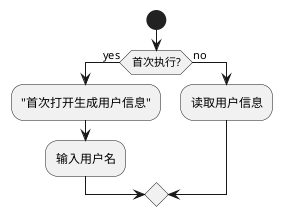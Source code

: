@startuml
'https://plantuml.com/zh/activity-diagram-beta

start
if (首次执行?) then (yes)
    :"首次打开生成用户信息";
    :输入用户名;
else (no)
    :读取用户信息;
@enduml
